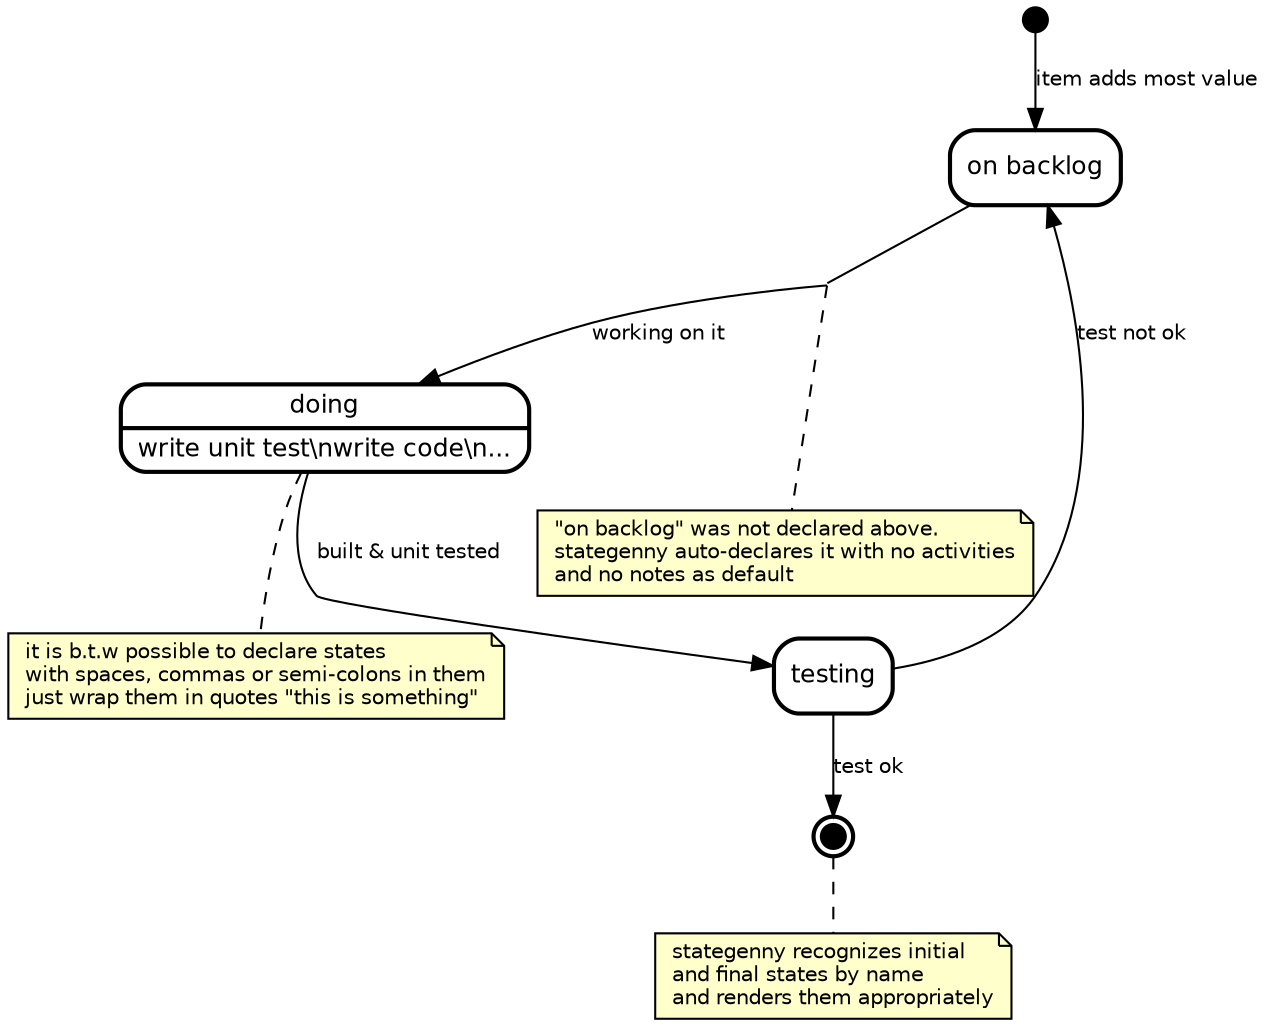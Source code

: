 graph "state transitions" {
  splines=true ordering=out compound=true overlap=true
  fontname="Helvetica" fontsize=12 penwidth=2.0
  node [shape=Mrecord style=filled fillcolor=white fontname=Helvetica fontsize=12 penwidth=2.0]
  edge [fontname=Helvetica fontsize=10 arrowhead=normal dir=forward]

    "initial" [shape=circle style=filled fillcolor=black fixedsize=true height=0.15 label=""]
    "doing" [label="{doing|write unit test\\nwrite code\\n...\l}"]
    "on backlog" [label="{on backlog}"]
    "testing" [label="{testing}"]
    "final" [shape=circle style=filled fillcolor=black fixedsize=true height=0.15 peripheries=2 label=""]
      "note_doing" [label="it is b.t.w possible to declare states\lwith spaces, commas or semi-colons in them\ljust wrap them in quotes \&quot;this is something\&quot;\l" shape=note fontsize=10 fillcolor="#ffffcc" penwidth=1.0]
      "doing" -- "note_doing" [style=dashed arrowtail=none arrowhead=none]
      "note_final" [label="stategenny recognizes initial\land final states by name\land renders them appropriately\l" shape=note fontsize=10 fillcolor="#ffffcc" penwidth=1.0]
      "final" -- "note_final" [style=dashed arrowtail=none arrowhead=none]

    "initial" -- "on backlog" [label="item adds most value   \l"]
      "i_note_tr_on backlog_doing_2" [shape=point style=invis margin=0 width=0 height=0]
      "on backlog" -- "i_note_tr_on backlog_doing_2" [arrowhead=none]
      "i_note_tr_on backlog_doing_2" -- "doing" [label="working on it   \l"]
      "i_note_tr_on backlog_doing_2" -- "note_tr_on backlog_doing_2" [style=dashed arrowtail=none arrowhead=none weight=0]
      "note_tr_on backlog_doing_2" [label="\&quot;on backlog\&quot; was not declared above.\lstategenny auto-declares it with no activities\land no notes as default\l" shape=note fontsize=10 fillcolor="#ffffcc" penwidth=1.0]
    "doing" -- "testing" [label="built &amp; unit tested   \l"]
    "testing" -- "on backlog" [label="test not ok   \l"]
    "testing" -- "final" [label="test ok   \l"]
}
